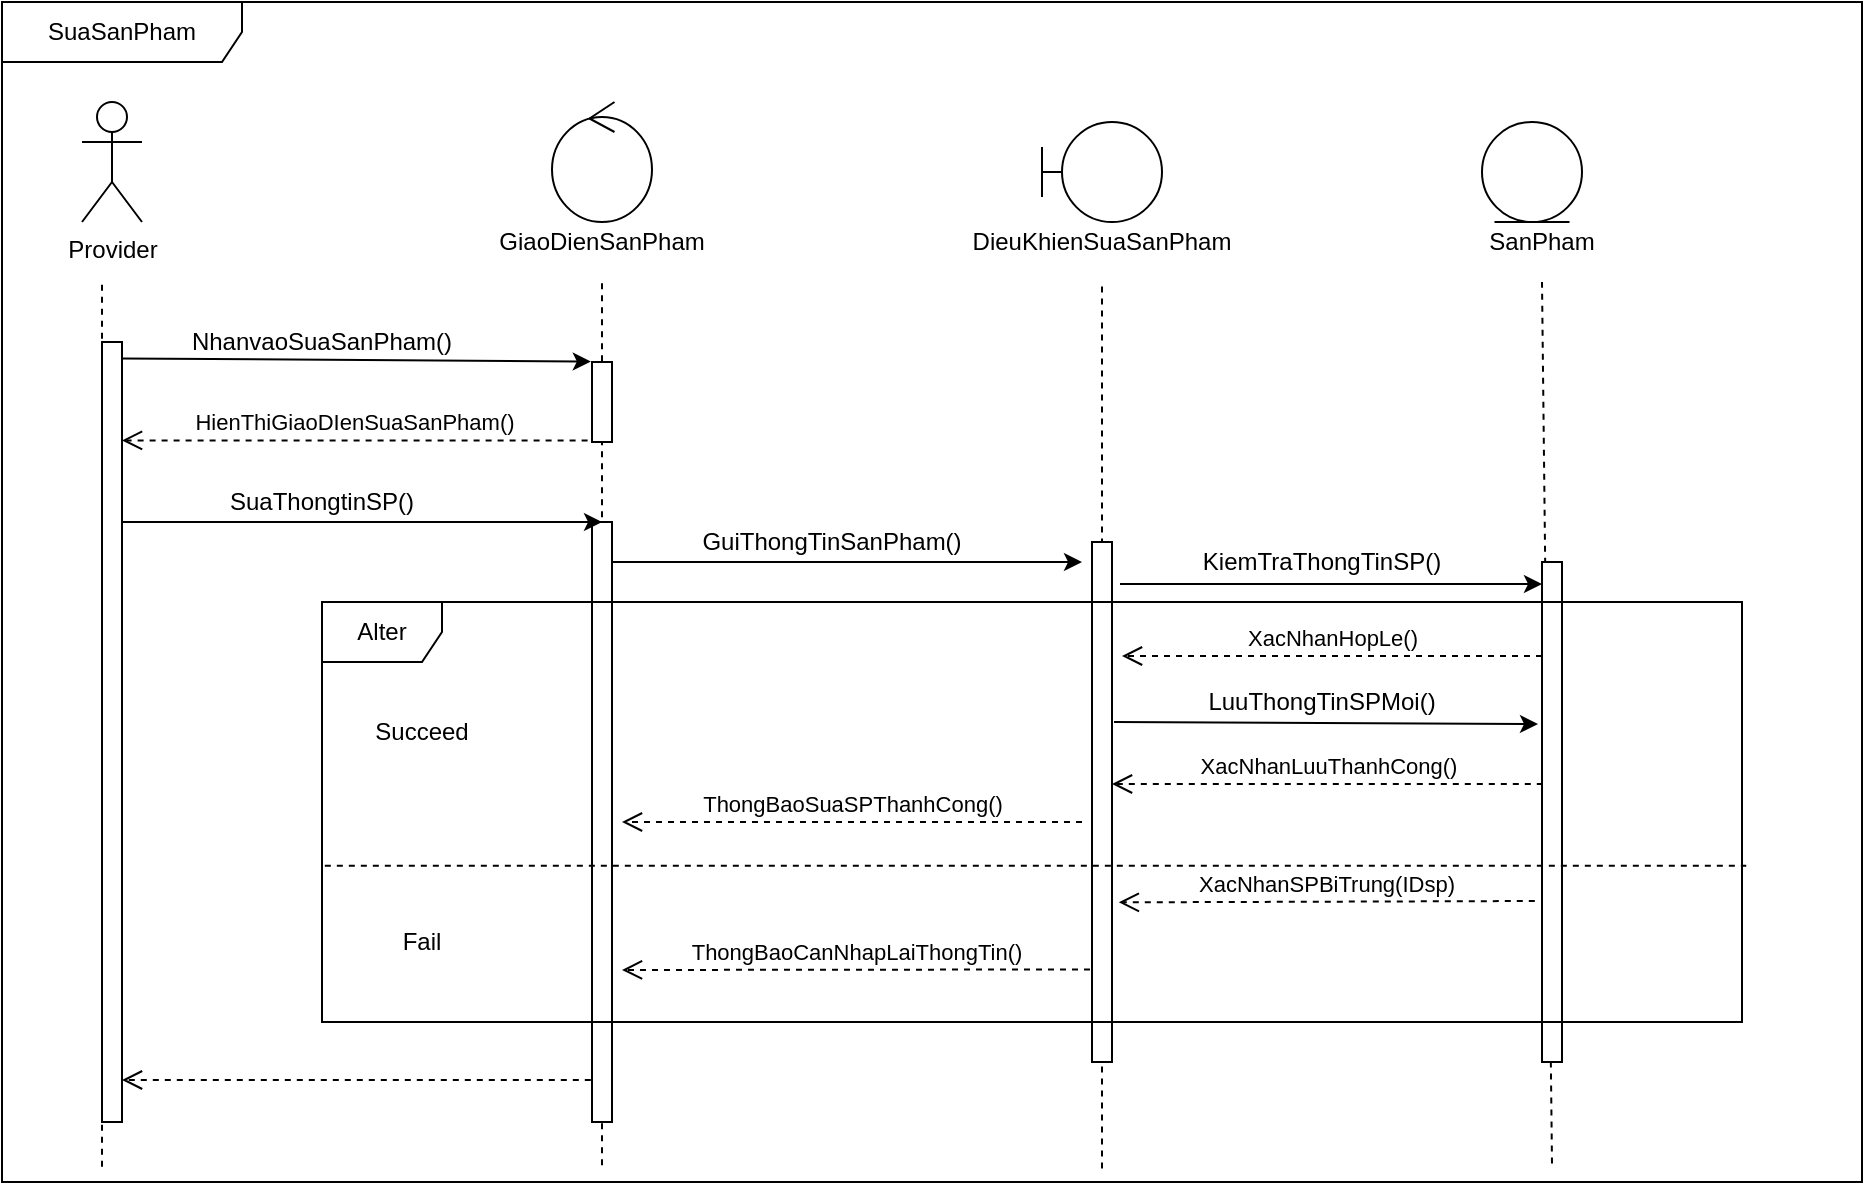 <mxfile version="13.11.0" type="github"><diagram id="ggRN562XI57otyQyplnl" name="Page-1"><mxGraphModel dx="1038" dy="1648" grid="1" gridSize="10" guides="1" tooltips="1" connect="1" arrows="1" fold="1" page="1" pageScale="1" pageWidth="850" pageHeight="1100" math="0" shadow="0"><root><mxCell id="0"/><mxCell id="1" parent="0"/><mxCell id="kedC6RMu_d--TANpmm6A-1" value="Provider" style="shape=umlActor;verticalLabelPosition=bottom;verticalAlign=top;html=1;outlineConnect=0;" vertex="1" parent="1"><mxGeometry x="50" y="30" width="30" height="60" as="geometry"/></mxCell><mxCell id="kedC6RMu_d--TANpmm6A-2" value="" style="ellipse;shape=umlControl;whiteSpace=wrap;html=1;" vertex="1" parent="1"><mxGeometry x="285" y="30" width="50" height="60" as="geometry"/></mxCell><mxCell id="kedC6RMu_d--TANpmm6A-3" value="GiaoDienSanPham" style="text;html=1;strokeColor=none;fillColor=none;align=center;verticalAlign=middle;whiteSpace=wrap;rounded=0;" vertex="1" parent="1"><mxGeometry x="290" y="90" width="40" height="20" as="geometry"/></mxCell><mxCell id="kedC6RMu_d--TANpmm6A-4" value="" style="shape=umlBoundary;whiteSpace=wrap;html=1;" vertex="1" parent="1"><mxGeometry x="530" y="40" width="60" height="50" as="geometry"/></mxCell><mxCell id="kedC6RMu_d--TANpmm6A-6" value="" style="ellipse;shape=umlEntity;whiteSpace=wrap;html=1;" vertex="1" parent="1"><mxGeometry x="750" y="40" width="50" height="50" as="geometry"/></mxCell><mxCell id="kedC6RMu_d--TANpmm6A-7" value="DieuKhienSuaSanPham" style="text;html=1;strokeColor=none;fillColor=none;align=center;verticalAlign=middle;whiteSpace=wrap;rounded=0;" vertex="1" parent="1"><mxGeometry x="540" y="90" width="40" height="20" as="geometry"/></mxCell><mxCell id="kedC6RMu_d--TANpmm6A-8" value="SanPham" style="text;html=1;strokeColor=none;fillColor=none;align=center;verticalAlign=middle;whiteSpace=wrap;rounded=0;" vertex="1" parent="1"><mxGeometry x="760" y="90" width="40" height="20" as="geometry"/></mxCell><mxCell id="kedC6RMu_d--TANpmm6A-11" value="" style="endArrow=none;dashed=1;html=1;" edge="1" parent="1"><mxGeometry width="50" height="50" relative="1" as="geometry"><mxPoint x="785" y="560.8" as="sourcePoint"/><mxPoint x="780" y="120" as="targetPoint"/></mxGeometry></mxCell><mxCell id="kedC6RMu_d--TANpmm6A-12" value="" style="endArrow=none;dashed=1;html=1;" edge="1" parent="1"><mxGeometry width="50" height="50" relative="1" as="geometry"><mxPoint x="560" y="563.2" as="sourcePoint"/><mxPoint x="560" y="120" as="targetPoint"/></mxGeometry></mxCell><mxCell id="kedC6RMu_d--TANpmm6A-13" value="" style="endArrow=none;dashed=1;html=1;" edge="1" parent="1"><mxGeometry width="50" height="50" relative="1" as="geometry"><mxPoint x="310" y="561.6" as="sourcePoint"/><mxPoint x="310" y="120" as="targetPoint"/></mxGeometry></mxCell><mxCell id="kedC6RMu_d--TANpmm6A-14" value="" style="endArrow=none;dashed=1;html=1;" edge="1" parent="1"><mxGeometry width="50" height="50" relative="1" as="geometry"><mxPoint x="60" y="562.4" as="sourcePoint"/><mxPoint x="60" y="120" as="targetPoint"/></mxGeometry></mxCell><mxCell id="kedC6RMu_d--TANpmm6A-15" value="" style="html=1;points=[];perimeter=orthogonalPerimeter;" vertex="1" parent="1"><mxGeometry x="60" y="150" width="10" height="390" as="geometry"/></mxCell><mxCell id="kedC6RMu_d--TANpmm6A-16" value="" style="html=1;points=[];perimeter=orthogonalPerimeter;" vertex="1" parent="1"><mxGeometry x="305" y="160" width="10" height="40" as="geometry"/></mxCell><mxCell id="kedC6RMu_d--TANpmm6A-18" value="HienThiGiaoDIenSuaSanPham()" style="html=1;verticalAlign=bottom;endArrow=open;dashed=1;endSize=8;exitX=-0.22;exitY=0.98;exitDx=0;exitDy=0;exitPerimeter=0;" edge="1" parent="1" source="kedC6RMu_d--TANpmm6A-16" target="kedC6RMu_d--TANpmm6A-15"><mxGeometry relative="1" as="geometry"><mxPoint x="460" y="220" as="sourcePoint"/><mxPoint x="70" y="437" as="targetPoint"/></mxGeometry></mxCell><mxCell id="kedC6RMu_d--TANpmm6A-20" value="" style="html=1;points=[];perimeter=orthogonalPerimeter;" vertex="1" parent="1"><mxGeometry x="305" y="240" width="10" height="300" as="geometry"/></mxCell><mxCell id="kedC6RMu_d--TANpmm6A-21" value="" style="html=1;points=[];perimeter=orthogonalPerimeter;" vertex="1" parent="1"><mxGeometry x="555" y="250" width="10" height="260" as="geometry"/></mxCell><mxCell id="kedC6RMu_d--TANpmm6A-22" value="" style="html=1;points=[];perimeter=orthogonalPerimeter;" vertex="1" parent="1"><mxGeometry x="780" y="260" width="10" height="250" as="geometry"/></mxCell><mxCell id="kedC6RMu_d--TANpmm6A-24" value="" style="endArrow=classic;html=1;exitX=1;exitY=0.021;exitDx=0;exitDy=0;exitPerimeter=0;entryX=-0.06;entryY=-0.005;entryDx=0;entryDy=0;entryPerimeter=0;" edge="1" parent="1" source="kedC6RMu_d--TANpmm6A-15" target="kedC6RMu_d--TANpmm6A-16"><mxGeometry width="50" height="50" relative="1" as="geometry"><mxPoint x="400" y="290" as="sourcePoint"/><mxPoint x="450" y="240" as="targetPoint"/></mxGeometry></mxCell><mxCell id="kedC6RMu_d--TANpmm6A-25" value="NhanvaoSuaSanPham()" style="text;html=1;strokeColor=none;fillColor=none;align=center;verticalAlign=middle;whiteSpace=wrap;rounded=0;" vertex="1" parent="1"><mxGeometry x="150" y="140" width="40" height="20" as="geometry"/></mxCell><mxCell id="kedC6RMu_d--TANpmm6A-26" value="" style="endArrow=classic;html=1;" edge="1" parent="1"><mxGeometry width="50" height="50" relative="1" as="geometry"><mxPoint x="70" y="240" as="sourcePoint"/><mxPoint x="310" y="240" as="targetPoint"/></mxGeometry></mxCell><mxCell id="kedC6RMu_d--TANpmm6A-28" value="SuaThongtinSP()" style="text;html=1;strokeColor=none;fillColor=none;align=center;verticalAlign=middle;whiteSpace=wrap;rounded=0;" vertex="1" parent="1"><mxGeometry x="150" y="220" width="40" height="20" as="geometry"/></mxCell><mxCell id="kedC6RMu_d--TANpmm6A-29" value="" style="endArrow=classic;html=1;" edge="1" parent="1" source="kedC6RMu_d--TANpmm6A-20"><mxGeometry width="50" height="50" relative="1" as="geometry"><mxPoint x="320" y="260" as="sourcePoint"/><mxPoint x="550" y="260" as="targetPoint"/></mxGeometry></mxCell><mxCell id="kedC6RMu_d--TANpmm6A-30" value="GuiThongTinSanPham()" style="text;html=1;strokeColor=none;fillColor=none;align=center;verticalAlign=middle;whiteSpace=wrap;rounded=0;" vertex="1" parent="1"><mxGeometry x="405" y="240" width="40" height="20" as="geometry"/></mxCell><mxCell id="kedC6RMu_d--TANpmm6A-31" value="" style="endArrow=classic;html=1;" edge="1" parent="1"><mxGeometry width="50" height="50" relative="1" as="geometry"><mxPoint x="569" y="271" as="sourcePoint"/><mxPoint x="780" y="271" as="targetPoint"/></mxGeometry></mxCell><mxCell id="kedC6RMu_d--TANpmm6A-32" value="KiemTraThongTinSP()" style="text;html=1;strokeColor=none;fillColor=none;align=center;verticalAlign=middle;whiteSpace=wrap;rounded=0;" vertex="1" parent="1"><mxGeometry x="650" y="250" width="40" height="20" as="geometry"/></mxCell><mxCell id="kedC6RMu_d--TANpmm6A-33" value="XacNhanHopLe()" style="html=1;verticalAlign=bottom;endArrow=open;dashed=1;endSize=8;" edge="1" parent="1" source="kedC6RMu_d--TANpmm6A-22"><mxGeometry relative="1" as="geometry"><mxPoint x="460" y="270" as="sourcePoint"/><mxPoint x="570" y="307" as="targetPoint"/></mxGeometry></mxCell><mxCell id="kedC6RMu_d--TANpmm6A-34" value="" style="endArrow=classic;html=1;" edge="1" parent="1"><mxGeometry width="50" height="50" relative="1" as="geometry"><mxPoint x="566" y="340" as="sourcePoint"/><mxPoint x="778" y="341" as="targetPoint"/></mxGeometry></mxCell><mxCell id="kedC6RMu_d--TANpmm6A-35" value="LuuThongTinSPMoi()" style="text;html=1;strokeColor=none;fillColor=none;align=center;verticalAlign=middle;whiteSpace=wrap;rounded=0;" vertex="1" parent="1"><mxGeometry x="650" y="320" width="40" height="20" as="geometry"/></mxCell><mxCell id="kedC6RMu_d--TANpmm6A-36" value="XacNhanLuuThanhCong()" style="html=1;verticalAlign=bottom;endArrow=open;dashed=1;endSize=8;exitX=0.04;exitY=0.444;exitDx=0;exitDy=0;exitPerimeter=0;" edge="1" parent="1" source="kedC6RMu_d--TANpmm6A-22" target="kedC6RMu_d--TANpmm6A-21"><mxGeometry relative="1" as="geometry"><mxPoint x="460" y="270" as="sourcePoint"/><mxPoint x="380" y="270" as="targetPoint"/></mxGeometry></mxCell><mxCell id="kedC6RMu_d--TANpmm6A-37" value="ThongBaoSuaSPThanhCong()" style="html=1;verticalAlign=bottom;endArrow=open;dashed=1;endSize=8;" edge="1" parent="1"><mxGeometry relative="1" as="geometry"><mxPoint x="550" y="390" as="sourcePoint"/><mxPoint x="320" y="390" as="targetPoint"/></mxGeometry></mxCell><mxCell id="kedC6RMu_d--TANpmm6A-38" value="XacNhanSPBiTrung(IDsp)" style="html=1;verticalAlign=bottom;endArrow=open;dashed=1;endSize=8;exitX=-0.36;exitY=0.678;exitDx=0;exitDy=0;exitPerimeter=0;entryX=1.34;entryY=0.693;entryDx=0;entryDy=0;entryPerimeter=0;" edge="1" parent="1" source="kedC6RMu_d--TANpmm6A-22" target="kedC6RMu_d--TANpmm6A-21"><mxGeometry relative="1" as="geometry"><mxPoint x="460" y="350" as="sourcePoint"/><mxPoint x="380" y="350" as="targetPoint"/></mxGeometry></mxCell><mxCell id="kedC6RMu_d--TANpmm6A-39" value="ThongBaoCanNhapLaiThongTin()" style="html=1;verticalAlign=bottom;endArrow=open;dashed=1;endSize=8;exitX=-0.1;exitY=0.822;exitDx=0;exitDy=0;exitPerimeter=0;" edge="1" parent="1" source="kedC6RMu_d--TANpmm6A-21"><mxGeometry relative="1" as="geometry"><mxPoint x="460" y="350" as="sourcePoint"/><mxPoint x="320" y="464" as="targetPoint"/></mxGeometry></mxCell><mxCell id="kedC6RMu_d--TANpmm6A-40" value="Alter" style="shape=umlFrame;whiteSpace=wrap;html=1;" vertex="1" parent="1"><mxGeometry x="170" y="280" width="710" height="210" as="geometry"/></mxCell><mxCell id="kedC6RMu_d--TANpmm6A-41" value="" style="html=1;verticalAlign=bottom;endArrow=open;dashed=1;endSize=8;exitX=-0.06;exitY=0.93;exitDx=0;exitDy=0;exitPerimeter=0;" edge="1" parent="1" source="kedC6RMu_d--TANpmm6A-20"><mxGeometry relative="1" as="geometry"><mxPoint x="460" y="350" as="sourcePoint"/><mxPoint x="70" y="519" as="targetPoint"/></mxGeometry></mxCell><mxCell id="kedC6RMu_d--TANpmm6A-43" value="" style="endArrow=none;dashed=1;html=1;exitX=0.002;exitY=0.628;exitDx=0;exitDy=0;exitPerimeter=0;entryX=1.003;entryY=0.628;entryDx=0;entryDy=0;entryPerimeter=0;" edge="1" parent="1" source="kedC6RMu_d--TANpmm6A-40" target="kedC6RMu_d--TANpmm6A-40"><mxGeometry width="50" height="50" relative="1" as="geometry"><mxPoint x="400" y="380" as="sourcePoint"/><mxPoint x="450" y="330" as="targetPoint"/></mxGeometry></mxCell><mxCell id="kedC6RMu_d--TANpmm6A-45" value="Succeed" style="text;html=1;strokeColor=none;fillColor=none;align=center;verticalAlign=middle;whiteSpace=wrap;rounded=0;" vertex="1" parent="1"><mxGeometry x="200" y="335" width="40" height="20" as="geometry"/></mxCell><mxCell id="kedC6RMu_d--TANpmm6A-46" value="Fail" style="text;html=1;strokeColor=none;fillColor=none;align=center;verticalAlign=middle;whiteSpace=wrap;rounded=0;" vertex="1" parent="1"><mxGeometry x="200" y="440" width="40" height="20" as="geometry"/></mxCell><mxCell id="kedC6RMu_d--TANpmm6A-47" value="SuaSanPham" style="shape=umlFrame;whiteSpace=wrap;html=1;width=120;height=30;" vertex="1" parent="1"><mxGeometry x="10" y="-20" width="930" height="590" as="geometry"/></mxCell></root></mxGraphModel></diagram></mxfile>